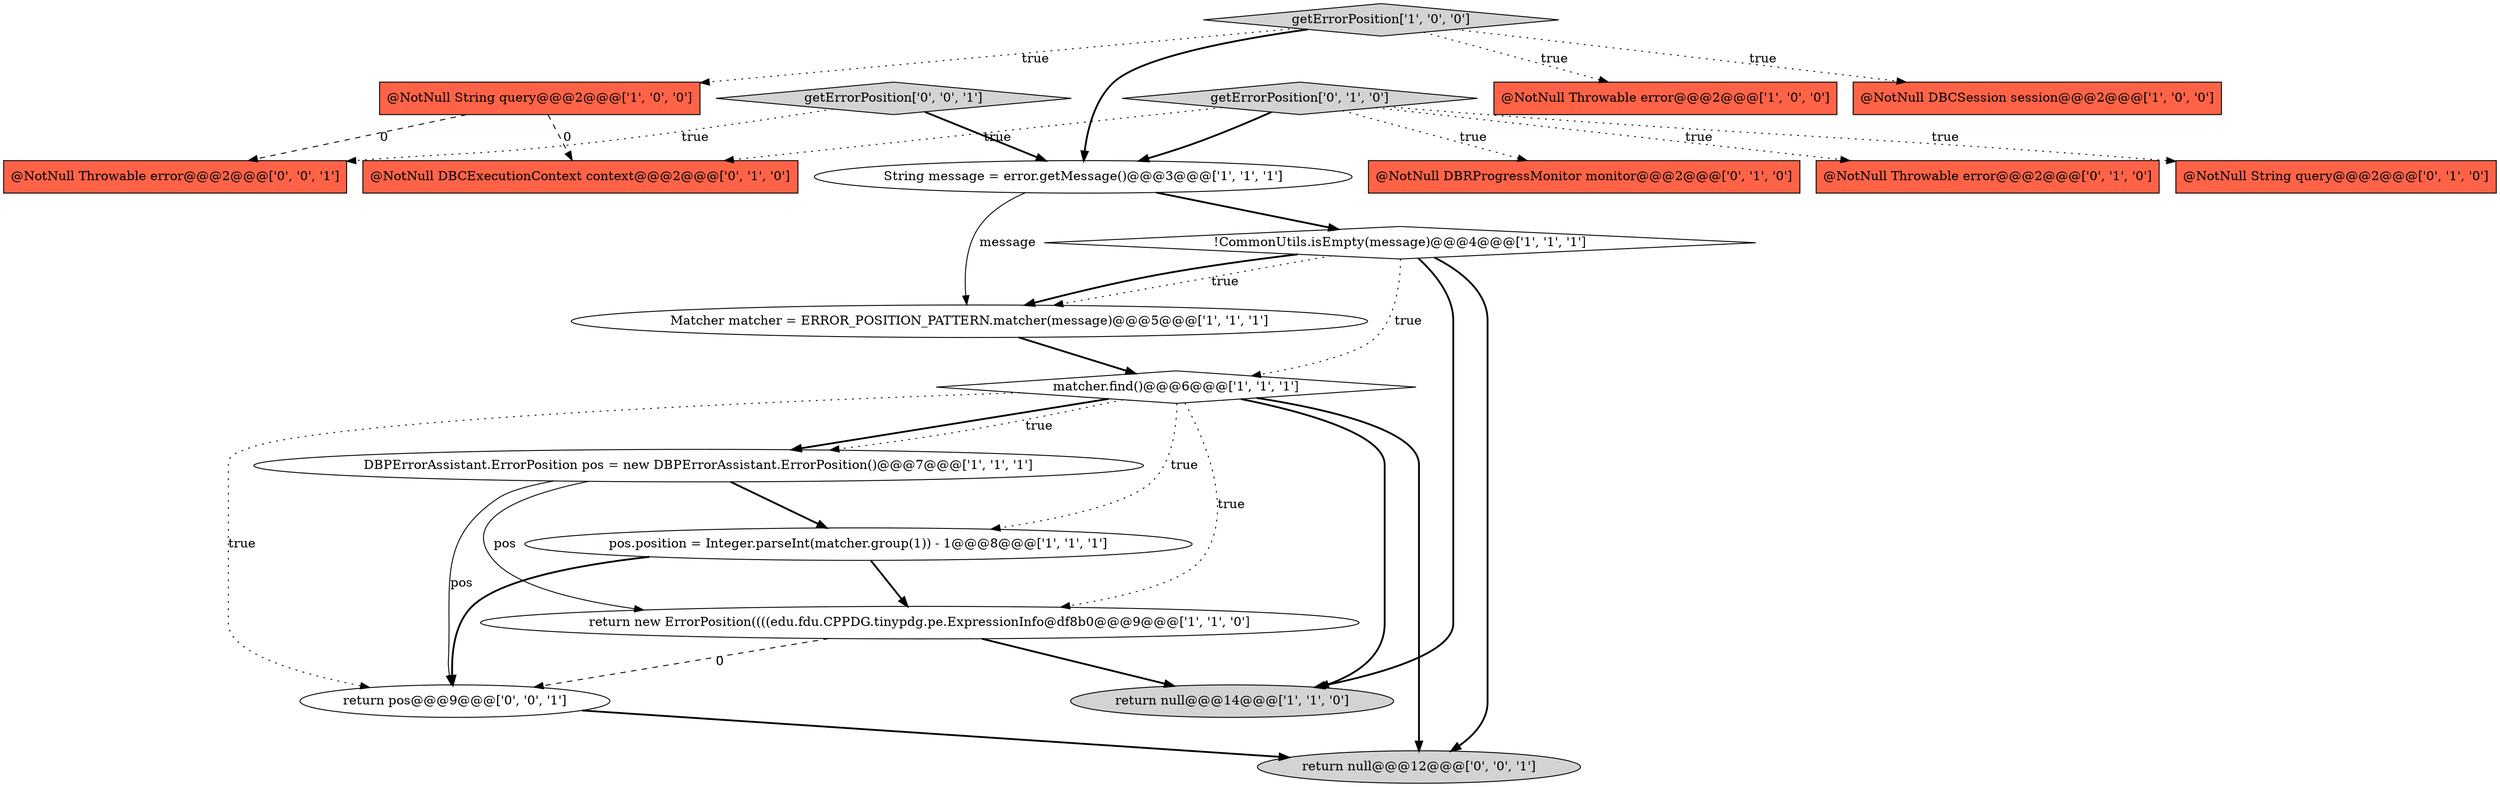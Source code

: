 digraph {
14 [style = filled, label = "getErrorPosition['0', '1', '0']", fillcolor = lightgray, shape = diamond image = "AAA0AAABBB2BBB"];
16 [style = filled, label = "@NotNull DBCExecutionContext context@@@2@@@['0', '1', '0']", fillcolor = tomato, shape = box image = "AAA1AAABBB2BBB"];
12 [style = filled, label = "@NotNull DBRProgressMonitor monitor@@@2@@@['0', '1', '0']", fillcolor = tomato, shape = box image = "AAA0AAABBB2BBB"];
5 [style = filled, label = "String message = error.getMessage()@@@3@@@['1', '1', '1']", fillcolor = white, shape = ellipse image = "AAA0AAABBB1BBB"];
15 [style = filled, label = "@NotNull Throwable error@@@2@@@['0', '1', '0']", fillcolor = tomato, shape = box image = "AAA0AAABBB2BBB"];
2 [style = filled, label = "Matcher matcher = ERROR_POSITION_PATTERN.matcher(message)@@@5@@@['1', '1', '1']", fillcolor = white, shape = ellipse image = "AAA0AAABBB1BBB"];
18 [style = filled, label = "@NotNull Throwable error@@@2@@@['0', '0', '1']", fillcolor = tomato, shape = box image = "AAA0AAABBB3BBB"];
10 [style = filled, label = "pos.position = Integer.parseInt(matcher.group(1)) - 1@@@8@@@['1', '1', '1']", fillcolor = white, shape = ellipse image = "AAA0AAABBB1BBB"];
17 [style = filled, label = "return null@@@12@@@['0', '0', '1']", fillcolor = lightgray, shape = ellipse image = "AAA0AAABBB3BBB"];
11 [style = filled, label = "matcher.find()@@@6@@@['1', '1', '1']", fillcolor = white, shape = diamond image = "AAA0AAABBB1BBB"];
13 [style = filled, label = "@NotNull String query@@@2@@@['0', '1', '0']", fillcolor = tomato, shape = box image = "AAA0AAABBB2BBB"];
0 [style = filled, label = "@NotNull Throwable error@@@2@@@['1', '0', '0']", fillcolor = tomato, shape = box image = "AAA0AAABBB1BBB"];
7 [style = filled, label = "!CommonUtils.isEmpty(message)@@@4@@@['1', '1', '1']", fillcolor = white, shape = diamond image = "AAA0AAABBB1BBB"];
4 [style = filled, label = "@NotNull DBCSession session@@@2@@@['1', '0', '0']", fillcolor = tomato, shape = box image = "AAA0AAABBB1BBB"];
6 [style = filled, label = "DBPErrorAssistant.ErrorPosition pos = new DBPErrorAssistant.ErrorPosition()@@@7@@@['1', '1', '1']", fillcolor = white, shape = ellipse image = "AAA0AAABBB1BBB"];
9 [style = filled, label = "@NotNull String query@@@2@@@['1', '0', '0']", fillcolor = tomato, shape = box image = "AAA1AAABBB1BBB"];
20 [style = filled, label = "getErrorPosition['0', '0', '1']", fillcolor = lightgray, shape = diamond image = "AAA0AAABBB3BBB"];
1 [style = filled, label = "return null@@@14@@@['1', '1', '0']", fillcolor = lightgray, shape = ellipse image = "AAA0AAABBB1BBB"];
19 [style = filled, label = "return pos@@@9@@@['0', '0', '1']", fillcolor = white, shape = ellipse image = "AAA0AAABBB3BBB"];
3 [style = filled, label = "return new ErrorPosition((((edu.fdu.CPPDG.tinypdg.pe.ExpressionInfo@df8b0@@@9@@@['1', '1', '0']", fillcolor = white, shape = ellipse image = "AAA0AAABBB1BBB"];
8 [style = filled, label = "getErrorPosition['1', '0', '0']", fillcolor = lightgray, shape = diamond image = "AAA0AAABBB1BBB"];
7->2 [style = dotted, label="true"];
9->16 [style = dashed, label="0"];
7->1 [style = bold, label=""];
7->17 [style = bold, label=""];
14->12 [style = dotted, label="true"];
3->1 [style = bold, label=""];
11->1 [style = bold, label=""];
11->10 [style = dotted, label="true"];
9->18 [style = dashed, label="0"];
10->19 [style = bold, label=""];
11->6 [style = bold, label=""];
6->3 [style = solid, label="pos"];
10->3 [style = bold, label=""];
19->17 [style = bold, label=""];
8->4 [style = dotted, label="true"];
14->13 [style = dotted, label="true"];
6->19 [style = solid, label="pos"];
20->5 [style = bold, label=""];
3->19 [style = dashed, label="0"];
14->16 [style = dotted, label="true"];
14->15 [style = dotted, label="true"];
7->11 [style = dotted, label="true"];
8->5 [style = bold, label=""];
5->2 [style = solid, label="message"];
7->2 [style = bold, label=""];
11->6 [style = dotted, label="true"];
6->10 [style = bold, label=""];
20->18 [style = dotted, label="true"];
5->7 [style = bold, label=""];
11->17 [style = bold, label=""];
8->0 [style = dotted, label="true"];
11->19 [style = dotted, label="true"];
8->9 [style = dotted, label="true"];
11->3 [style = dotted, label="true"];
2->11 [style = bold, label=""];
14->5 [style = bold, label=""];
}
